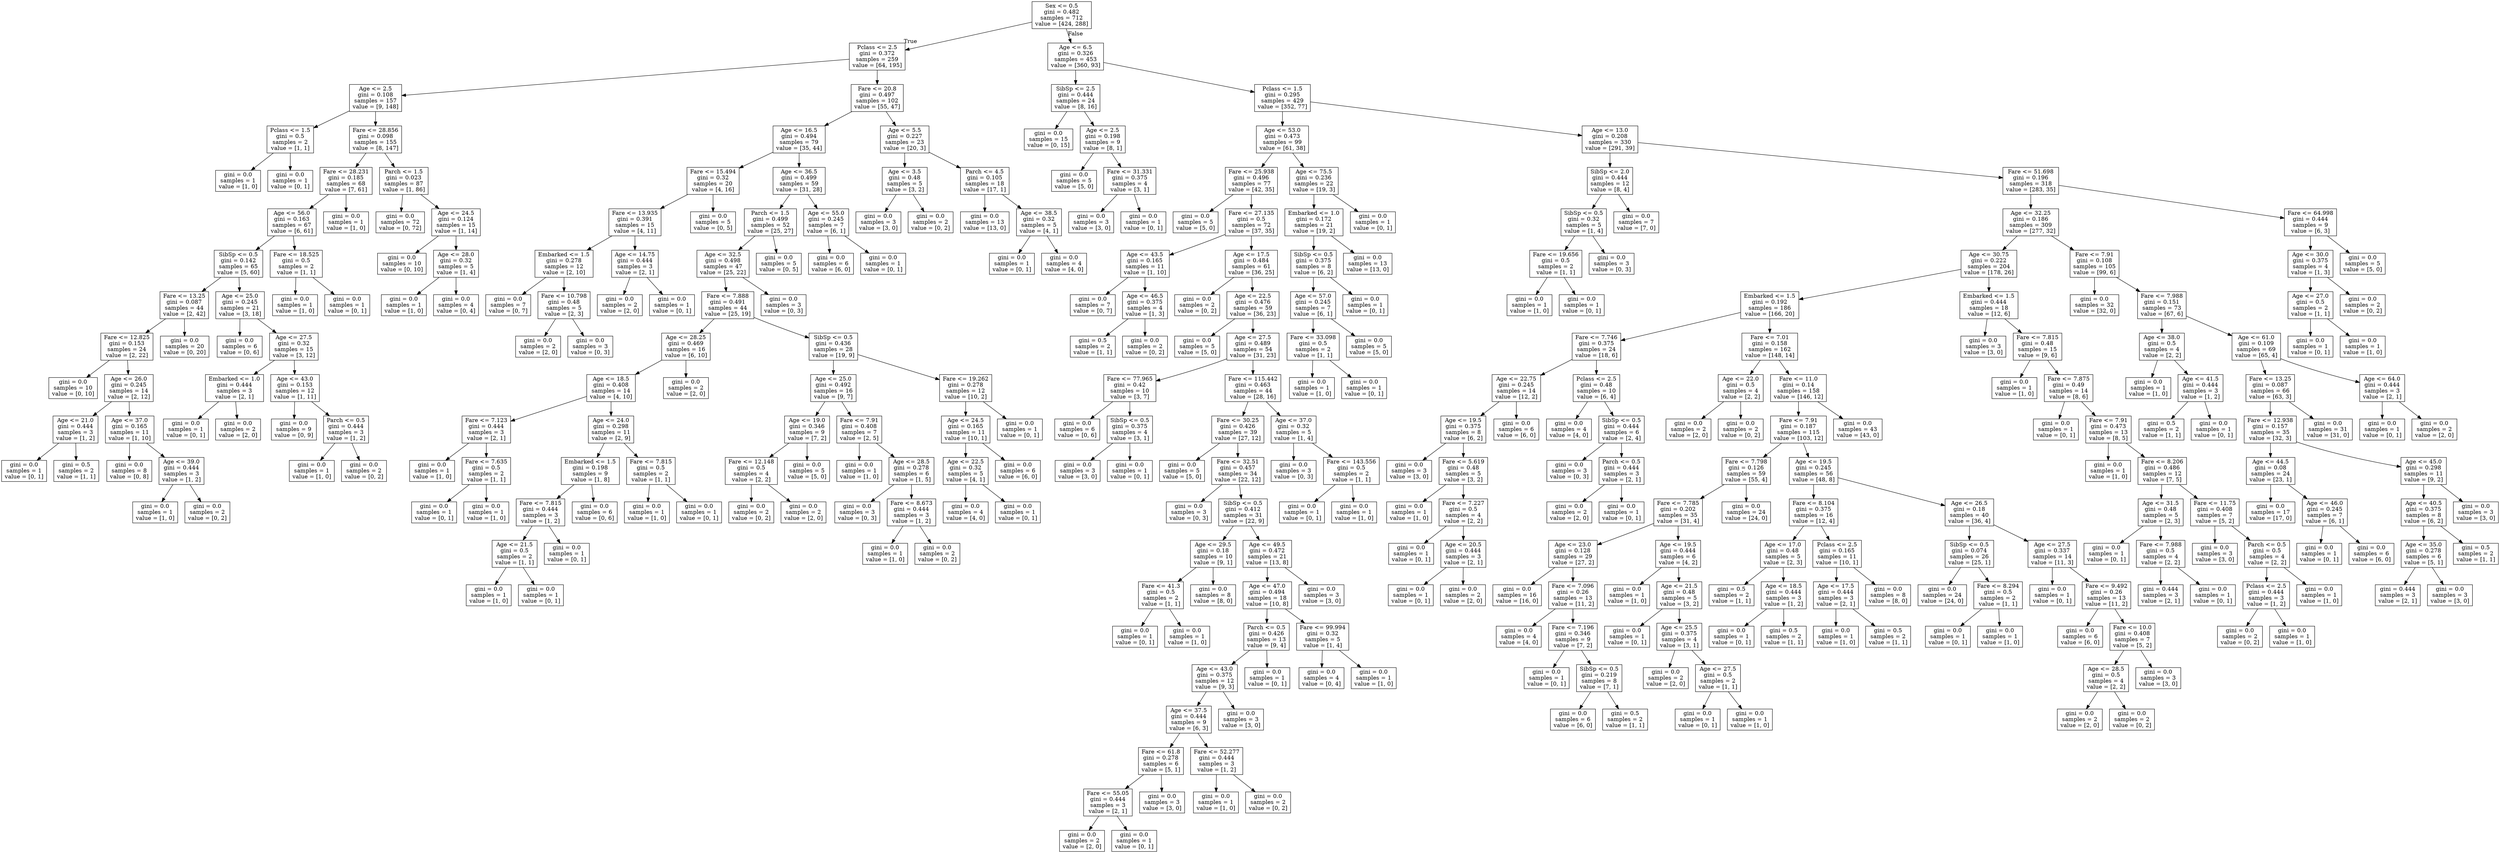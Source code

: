 digraph Tree {
node [shape=box] ;
0 [label="Sex <= 0.5\ngini = 0.482\nsamples = 712\nvalue = [424, 288]"] ;
1 [label="Pclass <= 2.5\ngini = 0.372\nsamples = 259\nvalue = [64, 195]"] ;
0 -> 1 [labeldistance=2.5, labelangle=45, headlabel="True"] ;
2 [label="Age <= 2.5\ngini = 0.108\nsamples = 157\nvalue = [9, 148]"] ;
1 -> 2 ;
3 [label="Pclass <= 1.5\ngini = 0.5\nsamples = 2\nvalue = [1, 1]"] ;
2 -> 3 ;
4 [label="gini = 0.0\nsamples = 1\nvalue = [1, 0]"] ;
3 -> 4 ;
5 [label="gini = 0.0\nsamples = 1\nvalue = [0, 1]"] ;
3 -> 5 ;
6 [label="Fare <= 28.856\ngini = 0.098\nsamples = 155\nvalue = [8, 147]"] ;
2 -> 6 ;
7 [label="Fare <= 28.231\ngini = 0.185\nsamples = 68\nvalue = [7, 61]"] ;
6 -> 7 ;
8 [label="Age <= 56.0\ngini = 0.163\nsamples = 67\nvalue = [6, 61]"] ;
7 -> 8 ;
9 [label="SibSp <= 0.5\ngini = 0.142\nsamples = 65\nvalue = [5, 60]"] ;
8 -> 9 ;
10 [label="Fare <= 13.25\ngini = 0.087\nsamples = 44\nvalue = [2, 42]"] ;
9 -> 10 ;
11 [label="Fare <= 12.825\ngini = 0.153\nsamples = 24\nvalue = [2, 22]"] ;
10 -> 11 ;
12 [label="gini = 0.0\nsamples = 10\nvalue = [0, 10]"] ;
11 -> 12 ;
13 [label="Age <= 26.0\ngini = 0.245\nsamples = 14\nvalue = [2, 12]"] ;
11 -> 13 ;
14 [label="Age <= 21.0\ngini = 0.444\nsamples = 3\nvalue = [1, 2]"] ;
13 -> 14 ;
15 [label="gini = 0.0\nsamples = 1\nvalue = [0, 1]"] ;
14 -> 15 ;
16 [label="gini = 0.5\nsamples = 2\nvalue = [1, 1]"] ;
14 -> 16 ;
17 [label="Age <= 37.0\ngini = 0.165\nsamples = 11\nvalue = [1, 10]"] ;
13 -> 17 ;
18 [label="gini = 0.0\nsamples = 8\nvalue = [0, 8]"] ;
17 -> 18 ;
19 [label="Age <= 39.0\ngini = 0.444\nsamples = 3\nvalue = [1, 2]"] ;
17 -> 19 ;
20 [label="gini = 0.0\nsamples = 1\nvalue = [1, 0]"] ;
19 -> 20 ;
21 [label="gini = 0.0\nsamples = 2\nvalue = [0, 2]"] ;
19 -> 21 ;
22 [label="gini = 0.0\nsamples = 20\nvalue = [0, 20]"] ;
10 -> 22 ;
23 [label="Age <= 25.0\ngini = 0.245\nsamples = 21\nvalue = [3, 18]"] ;
9 -> 23 ;
24 [label="gini = 0.0\nsamples = 6\nvalue = [0, 6]"] ;
23 -> 24 ;
25 [label="Age <= 27.5\ngini = 0.32\nsamples = 15\nvalue = [3, 12]"] ;
23 -> 25 ;
26 [label="Embarked <= 1.0\ngini = 0.444\nsamples = 3\nvalue = [2, 1]"] ;
25 -> 26 ;
27 [label="gini = 0.0\nsamples = 1\nvalue = [0, 1]"] ;
26 -> 27 ;
28 [label="gini = 0.0\nsamples = 2\nvalue = [2, 0]"] ;
26 -> 28 ;
29 [label="Age <= 43.0\ngini = 0.153\nsamples = 12\nvalue = [1, 11]"] ;
25 -> 29 ;
30 [label="gini = 0.0\nsamples = 9\nvalue = [0, 9]"] ;
29 -> 30 ;
31 [label="Parch <= 0.5\ngini = 0.444\nsamples = 3\nvalue = [1, 2]"] ;
29 -> 31 ;
32 [label="gini = 0.0\nsamples = 1\nvalue = [1, 0]"] ;
31 -> 32 ;
33 [label="gini = 0.0\nsamples = 2\nvalue = [0, 2]"] ;
31 -> 33 ;
34 [label="Fare <= 18.525\ngini = 0.5\nsamples = 2\nvalue = [1, 1]"] ;
8 -> 34 ;
35 [label="gini = 0.0\nsamples = 1\nvalue = [1, 0]"] ;
34 -> 35 ;
36 [label="gini = 0.0\nsamples = 1\nvalue = [0, 1]"] ;
34 -> 36 ;
37 [label="gini = 0.0\nsamples = 1\nvalue = [1, 0]"] ;
7 -> 37 ;
38 [label="Parch <= 1.5\ngini = 0.023\nsamples = 87\nvalue = [1, 86]"] ;
6 -> 38 ;
39 [label="gini = 0.0\nsamples = 72\nvalue = [0, 72]"] ;
38 -> 39 ;
40 [label="Age <= 24.5\ngini = 0.124\nsamples = 15\nvalue = [1, 14]"] ;
38 -> 40 ;
41 [label="gini = 0.0\nsamples = 10\nvalue = [0, 10]"] ;
40 -> 41 ;
42 [label="Age <= 28.0\ngini = 0.32\nsamples = 5\nvalue = [1, 4]"] ;
40 -> 42 ;
43 [label="gini = 0.0\nsamples = 1\nvalue = [1, 0]"] ;
42 -> 43 ;
44 [label="gini = 0.0\nsamples = 4\nvalue = [0, 4]"] ;
42 -> 44 ;
45 [label="Fare <= 20.8\ngini = 0.497\nsamples = 102\nvalue = [55, 47]"] ;
1 -> 45 ;
46 [label="Age <= 16.5\ngini = 0.494\nsamples = 79\nvalue = [35, 44]"] ;
45 -> 46 ;
47 [label="Fare <= 15.494\ngini = 0.32\nsamples = 20\nvalue = [4, 16]"] ;
46 -> 47 ;
48 [label="Fare <= 13.935\ngini = 0.391\nsamples = 15\nvalue = [4, 11]"] ;
47 -> 48 ;
49 [label="Embarked <= 1.5\ngini = 0.278\nsamples = 12\nvalue = [2, 10]"] ;
48 -> 49 ;
50 [label="gini = 0.0\nsamples = 7\nvalue = [0, 7]"] ;
49 -> 50 ;
51 [label="Fare <= 10.798\ngini = 0.48\nsamples = 5\nvalue = [2, 3]"] ;
49 -> 51 ;
52 [label="gini = 0.0\nsamples = 2\nvalue = [2, 0]"] ;
51 -> 52 ;
53 [label="gini = 0.0\nsamples = 3\nvalue = [0, 3]"] ;
51 -> 53 ;
54 [label="Age <= 14.75\ngini = 0.444\nsamples = 3\nvalue = [2, 1]"] ;
48 -> 54 ;
55 [label="gini = 0.0\nsamples = 2\nvalue = [2, 0]"] ;
54 -> 55 ;
56 [label="gini = 0.0\nsamples = 1\nvalue = [0, 1]"] ;
54 -> 56 ;
57 [label="gini = 0.0\nsamples = 5\nvalue = [0, 5]"] ;
47 -> 57 ;
58 [label="Age <= 36.5\ngini = 0.499\nsamples = 59\nvalue = [31, 28]"] ;
46 -> 58 ;
59 [label="Parch <= 1.5\ngini = 0.499\nsamples = 52\nvalue = [25, 27]"] ;
58 -> 59 ;
60 [label="Age <= 32.5\ngini = 0.498\nsamples = 47\nvalue = [25, 22]"] ;
59 -> 60 ;
61 [label="Fare <= 7.888\ngini = 0.491\nsamples = 44\nvalue = [25, 19]"] ;
60 -> 61 ;
62 [label="Age <= 28.25\ngini = 0.469\nsamples = 16\nvalue = [6, 10]"] ;
61 -> 62 ;
63 [label="Age <= 18.5\ngini = 0.408\nsamples = 14\nvalue = [4, 10]"] ;
62 -> 63 ;
64 [label="Fare <= 7.123\ngini = 0.444\nsamples = 3\nvalue = [2, 1]"] ;
63 -> 64 ;
65 [label="gini = 0.0\nsamples = 1\nvalue = [1, 0]"] ;
64 -> 65 ;
66 [label="Fare <= 7.635\ngini = 0.5\nsamples = 2\nvalue = [1, 1]"] ;
64 -> 66 ;
67 [label="gini = 0.0\nsamples = 1\nvalue = [0, 1]"] ;
66 -> 67 ;
68 [label="gini = 0.0\nsamples = 1\nvalue = [1, 0]"] ;
66 -> 68 ;
69 [label="Age <= 24.0\ngini = 0.298\nsamples = 11\nvalue = [2, 9]"] ;
63 -> 69 ;
70 [label="Embarked <= 1.5\ngini = 0.198\nsamples = 9\nvalue = [1, 8]"] ;
69 -> 70 ;
71 [label="Fare <= 7.815\ngini = 0.444\nsamples = 3\nvalue = [1, 2]"] ;
70 -> 71 ;
72 [label="Age <= 21.5\ngini = 0.5\nsamples = 2\nvalue = [1, 1]"] ;
71 -> 72 ;
73 [label="gini = 0.0\nsamples = 1\nvalue = [1, 0]"] ;
72 -> 73 ;
74 [label="gini = 0.0\nsamples = 1\nvalue = [0, 1]"] ;
72 -> 74 ;
75 [label="gini = 0.0\nsamples = 1\nvalue = [0, 1]"] ;
71 -> 75 ;
76 [label="gini = 0.0\nsamples = 6\nvalue = [0, 6]"] ;
70 -> 76 ;
77 [label="Fare <= 7.815\ngini = 0.5\nsamples = 2\nvalue = [1, 1]"] ;
69 -> 77 ;
78 [label="gini = 0.0\nsamples = 1\nvalue = [1, 0]"] ;
77 -> 78 ;
79 [label="gini = 0.0\nsamples = 1\nvalue = [0, 1]"] ;
77 -> 79 ;
80 [label="gini = 0.0\nsamples = 2\nvalue = [2, 0]"] ;
62 -> 80 ;
81 [label="SibSp <= 0.5\ngini = 0.436\nsamples = 28\nvalue = [19, 9]"] ;
61 -> 81 ;
82 [label="Age <= 25.0\ngini = 0.492\nsamples = 16\nvalue = [9, 7]"] ;
81 -> 82 ;
83 [label="Age <= 19.0\ngini = 0.346\nsamples = 9\nvalue = [7, 2]"] ;
82 -> 83 ;
84 [label="Fare <= 12.148\ngini = 0.5\nsamples = 4\nvalue = [2, 2]"] ;
83 -> 84 ;
85 [label="gini = 0.0\nsamples = 2\nvalue = [0, 2]"] ;
84 -> 85 ;
86 [label="gini = 0.0\nsamples = 2\nvalue = [2, 0]"] ;
84 -> 86 ;
87 [label="gini = 0.0\nsamples = 5\nvalue = [5, 0]"] ;
83 -> 87 ;
88 [label="Fare <= 7.91\ngini = 0.408\nsamples = 7\nvalue = [2, 5]"] ;
82 -> 88 ;
89 [label="gini = 0.0\nsamples = 1\nvalue = [1, 0]"] ;
88 -> 89 ;
90 [label="Age <= 28.5\ngini = 0.278\nsamples = 6\nvalue = [1, 5]"] ;
88 -> 90 ;
91 [label="gini = 0.0\nsamples = 3\nvalue = [0, 3]"] ;
90 -> 91 ;
92 [label="Fare <= 8.673\ngini = 0.444\nsamples = 3\nvalue = [1, 2]"] ;
90 -> 92 ;
93 [label="gini = 0.0\nsamples = 1\nvalue = [1, 0]"] ;
92 -> 93 ;
94 [label="gini = 0.0\nsamples = 2\nvalue = [0, 2]"] ;
92 -> 94 ;
95 [label="Fare <= 19.262\ngini = 0.278\nsamples = 12\nvalue = [10, 2]"] ;
81 -> 95 ;
96 [label="Age <= 24.5\ngini = 0.165\nsamples = 11\nvalue = [10, 1]"] ;
95 -> 96 ;
97 [label="Age <= 22.5\ngini = 0.32\nsamples = 5\nvalue = [4, 1]"] ;
96 -> 97 ;
98 [label="gini = 0.0\nsamples = 4\nvalue = [4, 0]"] ;
97 -> 98 ;
99 [label="gini = 0.0\nsamples = 1\nvalue = [0, 1]"] ;
97 -> 99 ;
100 [label="gini = 0.0\nsamples = 6\nvalue = [6, 0]"] ;
96 -> 100 ;
101 [label="gini = 0.0\nsamples = 1\nvalue = [0, 1]"] ;
95 -> 101 ;
102 [label="gini = 0.0\nsamples = 3\nvalue = [0, 3]"] ;
60 -> 102 ;
103 [label="gini = 0.0\nsamples = 5\nvalue = [0, 5]"] ;
59 -> 103 ;
104 [label="Age <= 55.0\ngini = 0.245\nsamples = 7\nvalue = [6, 1]"] ;
58 -> 104 ;
105 [label="gini = 0.0\nsamples = 6\nvalue = [6, 0]"] ;
104 -> 105 ;
106 [label="gini = 0.0\nsamples = 1\nvalue = [0, 1]"] ;
104 -> 106 ;
107 [label="Age <= 5.5\ngini = 0.227\nsamples = 23\nvalue = [20, 3]"] ;
45 -> 107 ;
108 [label="Age <= 3.5\ngini = 0.48\nsamples = 5\nvalue = [3, 2]"] ;
107 -> 108 ;
109 [label="gini = 0.0\nsamples = 3\nvalue = [3, 0]"] ;
108 -> 109 ;
110 [label="gini = 0.0\nsamples = 2\nvalue = [0, 2]"] ;
108 -> 110 ;
111 [label="Parch <= 4.5\ngini = 0.105\nsamples = 18\nvalue = [17, 1]"] ;
107 -> 111 ;
112 [label="gini = 0.0\nsamples = 13\nvalue = [13, 0]"] ;
111 -> 112 ;
113 [label="Age <= 38.5\ngini = 0.32\nsamples = 5\nvalue = [4, 1]"] ;
111 -> 113 ;
114 [label="gini = 0.0\nsamples = 1\nvalue = [0, 1]"] ;
113 -> 114 ;
115 [label="gini = 0.0\nsamples = 4\nvalue = [4, 0]"] ;
113 -> 115 ;
116 [label="Age <= 6.5\ngini = 0.326\nsamples = 453\nvalue = [360, 93]"] ;
0 -> 116 [labeldistance=2.5, labelangle=-45, headlabel="False"] ;
117 [label="SibSp <= 2.5\ngini = 0.444\nsamples = 24\nvalue = [8, 16]"] ;
116 -> 117 ;
118 [label="gini = 0.0\nsamples = 15\nvalue = [0, 15]"] ;
117 -> 118 ;
119 [label="Age <= 2.5\ngini = 0.198\nsamples = 9\nvalue = [8, 1]"] ;
117 -> 119 ;
120 [label="gini = 0.0\nsamples = 5\nvalue = [5, 0]"] ;
119 -> 120 ;
121 [label="Fare <= 31.331\ngini = 0.375\nsamples = 4\nvalue = [3, 1]"] ;
119 -> 121 ;
122 [label="gini = 0.0\nsamples = 3\nvalue = [3, 0]"] ;
121 -> 122 ;
123 [label="gini = 0.0\nsamples = 1\nvalue = [0, 1]"] ;
121 -> 123 ;
124 [label="Pclass <= 1.5\ngini = 0.295\nsamples = 429\nvalue = [352, 77]"] ;
116 -> 124 ;
125 [label="Age <= 53.0\ngini = 0.473\nsamples = 99\nvalue = [61, 38]"] ;
124 -> 125 ;
126 [label="Fare <= 25.938\ngini = 0.496\nsamples = 77\nvalue = [42, 35]"] ;
125 -> 126 ;
127 [label="gini = 0.0\nsamples = 5\nvalue = [5, 0]"] ;
126 -> 127 ;
128 [label="Fare <= 27.135\ngini = 0.5\nsamples = 72\nvalue = [37, 35]"] ;
126 -> 128 ;
129 [label="Age <= 43.5\ngini = 0.165\nsamples = 11\nvalue = [1, 10]"] ;
128 -> 129 ;
130 [label="gini = 0.0\nsamples = 7\nvalue = [0, 7]"] ;
129 -> 130 ;
131 [label="Age <= 46.5\ngini = 0.375\nsamples = 4\nvalue = [1, 3]"] ;
129 -> 131 ;
132 [label="gini = 0.5\nsamples = 2\nvalue = [1, 1]"] ;
131 -> 132 ;
133 [label="gini = 0.0\nsamples = 2\nvalue = [0, 2]"] ;
131 -> 133 ;
134 [label="Age <= 17.5\ngini = 0.484\nsamples = 61\nvalue = [36, 25]"] ;
128 -> 134 ;
135 [label="gini = 0.0\nsamples = 2\nvalue = [0, 2]"] ;
134 -> 135 ;
136 [label="Age <= 22.5\ngini = 0.476\nsamples = 59\nvalue = [36, 23]"] ;
134 -> 136 ;
137 [label="gini = 0.0\nsamples = 5\nvalue = [5, 0]"] ;
136 -> 137 ;
138 [label="Age <= 27.5\ngini = 0.489\nsamples = 54\nvalue = [31, 23]"] ;
136 -> 138 ;
139 [label="Fare <= 77.965\ngini = 0.42\nsamples = 10\nvalue = [3, 7]"] ;
138 -> 139 ;
140 [label="gini = 0.0\nsamples = 6\nvalue = [0, 6]"] ;
139 -> 140 ;
141 [label="SibSp <= 0.5\ngini = 0.375\nsamples = 4\nvalue = [3, 1]"] ;
139 -> 141 ;
142 [label="gini = 0.0\nsamples = 3\nvalue = [3, 0]"] ;
141 -> 142 ;
143 [label="gini = 0.0\nsamples = 1\nvalue = [0, 1]"] ;
141 -> 143 ;
144 [label="Fare <= 115.442\ngini = 0.463\nsamples = 44\nvalue = [28, 16]"] ;
138 -> 144 ;
145 [label="Fare <= 30.25\ngini = 0.426\nsamples = 39\nvalue = [27, 12]"] ;
144 -> 145 ;
146 [label="gini = 0.0\nsamples = 5\nvalue = [5, 0]"] ;
145 -> 146 ;
147 [label="Fare <= 32.51\ngini = 0.457\nsamples = 34\nvalue = [22, 12]"] ;
145 -> 147 ;
148 [label="gini = 0.0\nsamples = 3\nvalue = [0, 3]"] ;
147 -> 148 ;
149 [label="SibSp <= 0.5\ngini = 0.412\nsamples = 31\nvalue = [22, 9]"] ;
147 -> 149 ;
150 [label="Age <= 29.5\ngini = 0.18\nsamples = 10\nvalue = [9, 1]"] ;
149 -> 150 ;
151 [label="Fare <= 41.3\ngini = 0.5\nsamples = 2\nvalue = [1, 1]"] ;
150 -> 151 ;
152 [label="gini = 0.0\nsamples = 1\nvalue = [0, 1]"] ;
151 -> 152 ;
153 [label="gini = 0.0\nsamples = 1\nvalue = [1, 0]"] ;
151 -> 153 ;
154 [label="gini = 0.0\nsamples = 8\nvalue = [8, 0]"] ;
150 -> 154 ;
155 [label="Age <= 49.5\ngini = 0.472\nsamples = 21\nvalue = [13, 8]"] ;
149 -> 155 ;
156 [label="Age <= 47.0\ngini = 0.494\nsamples = 18\nvalue = [10, 8]"] ;
155 -> 156 ;
157 [label="Parch <= 0.5\ngini = 0.426\nsamples = 13\nvalue = [9, 4]"] ;
156 -> 157 ;
158 [label="Age <= 43.0\ngini = 0.375\nsamples = 12\nvalue = [9, 3]"] ;
157 -> 158 ;
159 [label="Age <= 37.5\ngini = 0.444\nsamples = 9\nvalue = [6, 3]"] ;
158 -> 159 ;
160 [label="Fare <= 61.8\ngini = 0.278\nsamples = 6\nvalue = [5, 1]"] ;
159 -> 160 ;
161 [label="Fare <= 55.05\ngini = 0.444\nsamples = 3\nvalue = [2, 1]"] ;
160 -> 161 ;
162 [label="gini = 0.0\nsamples = 2\nvalue = [2, 0]"] ;
161 -> 162 ;
163 [label="gini = 0.0\nsamples = 1\nvalue = [0, 1]"] ;
161 -> 163 ;
164 [label="gini = 0.0\nsamples = 3\nvalue = [3, 0]"] ;
160 -> 164 ;
165 [label="Fare <= 52.277\ngini = 0.444\nsamples = 3\nvalue = [1, 2]"] ;
159 -> 165 ;
166 [label="gini = 0.0\nsamples = 1\nvalue = [1, 0]"] ;
165 -> 166 ;
167 [label="gini = 0.0\nsamples = 2\nvalue = [0, 2]"] ;
165 -> 167 ;
168 [label="gini = 0.0\nsamples = 3\nvalue = [3, 0]"] ;
158 -> 168 ;
169 [label="gini = 0.0\nsamples = 1\nvalue = [0, 1]"] ;
157 -> 169 ;
170 [label="Fare <= 99.994\ngini = 0.32\nsamples = 5\nvalue = [1, 4]"] ;
156 -> 170 ;
171 [label="gini = 0.0\nsamples = 4\nvalue = [0, 4]"] ;
170 -> 171 ;
172 [label="gini = 0.0\nsamples = 1\nvalue = [1, 0]"] ;
170 -> 172 ;
173 [label="gini = 0.0\nsamples = 3\nvalue = [3, 0]"] ;
155 -> 173 ;
174 [label="Age <= 37.0\ngini = 0.32\nsamples = 5\nvalue = [1, 4]"] ;
144 -> 174 ;
175 [label="gini = 0.0\nsamples = 3\nvalue = [0, 3]"] ;
174 -> 175 ;
176 [label="Fare <= 143.556\ngini = 0.5\nsamples = 2\nvalue = [1, 1]"] ;
174 -> 176 ;
177 [label="gini = 0.0\nsamples = 1\nvalue = [0, 1]"] ;
176 -> 177 ;
178 [label="gini = 0.0\nsamples = 1\nvalue = [1, 0]"] ;
176 -> 178 ;
179 [label="Age <= 75.5\ngini = 0.236\nsamples = 22\nvalue = [19, 3]"] ;
125 -> 179 ;
180 [label="Embarked <= 1.0\ngini = 0.172\nsamples = 21\nvalue = [19, 2]"] ;
179 -> 180 ;
181 [label="SibSp <= 0.5\ngini = 0.375\nsamples = 8\nvalue = [6, 2]"] ;
180 -> 181 ;
182 [label="Age <= 57.0\ngini = 0.245\nsamples = 7\nvalue = [6, 1]"] ;
181 -> 182 ;
183 [label="Fare <= 33.098\ngini = 0.5\nsamples = 2\nvalue = [1, 1]"] ;
182 -> 183 ;
184 [label="gini = 0.0\nsamples = 1\nvalue = [1, 0]"] ;
183 -> 184 ;
185 [label="gini = 0.0\nsamples = 1\nvalue = [0, 1]"] ;
183 -> 185 ;
186 [label="gini = 0.0\nsamples = 5\nvalue = [5, 0]"] ;
182 -> 186 ;
187 [label="gini = 0.0\nsamples = 1\nvalue = [0, 1]"] ;
181 -> 187 ;
188 [label="gini = 0.0\nsamples = 13\nvalue = [13, 0]"] ;
180 -> 188 ;
189 [label="gini = 0.0\nsamples = 1\nvalue = [0, 1]"] ;
179 -> 189 ;
190 [label="Age <= 13.0\ngini = 0.208\nsamples = 330\nvalue = [291, 39]"] ;
124 -> 190 ;
191 [label="SibSp <= 2.0\ngini = 0.444\nsamples = 12\nvalue = [8, 4]"] ;
190 -> 191 ;
192 [label="SibSp <= 0.5\ngini = 0.32\nsamples = 5\nvalue = [1, 4]"] ;
191 -> 192 ;
193 [label="Fare <= 19.656\ngini = 0.5\nsamples = 2\nvalue = [1, 1]"] ;
192 -> 193 ;
194 [label="gini = 0.0\nsamples = 1\nvalue = [1, 0]"] ;
193 -> 194 ;
195 [label="gini = 0.0\nsamples = 1\nvalue = [0, 1]"] ;
193 -> 195 ;
196 [label="gini = 0.0\nsamples = 3\nvalue = [0, 3]"] ;
192 -> 196 ;
197 [label="gini = 0.0\nsamples = 7\nvalue = [7, 0]"] ;
191 -> 197 ;
198 [label="Fare <= 51.698\ngini = 0.196\nsamples = 318\nvalue = [283, 35]"] ;
190 -> 198 ;
199 [label="Age <= 32.25\ngini = 0.186\nsamples = 309\nvalue = [277, 32]"] ;
198 -> 199 ;
200 [label="Age <= 30.75\ngini = 0.222\nsamples = 204\nvalue = [178, 26]"] ;
199 -> 200 ;
201 [label="Embarked <= 1.5\ngini = 0.192\nsamples = 186\nvalue = [166, 20]"] ;
200 -> 201 ;
202 [label="Fare <= 7.746\ngini = 0.375\nsamples = 24\nvalue = [18, 6]"] ;
201 -> 202 ;
203 [label="Age <= 22.75\ngini = 0.245\nsamples = 14\nvalue = [12, 2]"] ;
202 -> 203 ;
204 [label="Age <= 19.5\ngini = 0.375\nsamples = 8\nvalue = [6, 2]"] ;
203 -> 204 ;
205 [label="gini = 0.0\nsamples = 3\nvalue = [3, 0]"] ;
204 -> 205 ;
206 [label="Fare <= 5.619\ngini = 0.48\nsamples = 5\nvalue = [3, 2]"] ;
204 -> 206 ;
207 [label="gini = 0.0\nsamples = 1\nvalue = [1, 0]"] ;
206 -> 207 ;
208 [label="Fare <= 7.227\ngini = 0.5\nsamples = 4\nvalue = [2, 2]"] ;
206 -> 208 ;
209 [label="gini = 0.0\nsamples = 1\nvalue = [0, 1]"] ;
208 -> 209 ;
210 [label="Age <= 20.5\ngini = 0.444\nsamples = 3\nvalue = [2, 1]"] ;
208 -> 210 ;
211 [label="gini = 0.0\nsamples = 1\nvalue = [0, 1]"] ;
210 -> 211 ;
212 [label="gini = 0.0\nsamples = 2\nvalue = [2, 0]"] ;
210 -> 212 ;
213 [label="gini = 0.0\nsamples = 6\nvalue = [6, 0]"] ;
203 -> 213 ;
214 [label="Pclass <= 2.5\ngini = 0.48\nsamples = 10\nvalue = [6, 4]"] ;
202 -> 214 ;
215 [label="gini = 0.0\nsamples = 4\nvalue = [4, 0]"] ;
214 -> 215 ;
216 [label="SibSp <= 0.5\ngini = 0.444\nsamples = 6\nvalue = [2, 4]"] ;
214 -> 216 ;
217 [label="gini = 0.0\nsamples = 3\nvalue = [0, 3]"] ;
216 -> 217 ;
218 [label="Parch <= 0.5\ngini = 0.444\nsamples = 3\nvalue = [2, 1]"] ;
216 -> 218 ;
219 [label="gini = 0.0\nsamples = 2\nvalue = [2, 0]"] ;
218 -> 219 ;
220 [label="gini = 0.0\nsamples = 1\nvalue = [0, 1]"] ;
218 -> 220 ;
221 [label="Fare <= 7.01\ngini = 0.158\nsamples = 162\nvalue = [148, 14]"] ;
201 -> 221 ;
222 [label="Age <= 22.0\ngini = 0.5\nsamples = 4\nvalue = [2, 2]"] ;
221 -> 222 ;
223 [label="gini = 0.0\nsamples = 2\nvalue = [2, 0]"] ;
222 -> 223 ;
224 [label="gini = 0.0\nsamples = 2\nvalue = [0, 2]"] ;
222 -> 224 ;
225 [label="Fare <= 11.0\ngini = 0.14\nsamples = 158\nvalue = [146, 12]"] ;
221 -> 225 ;
226 [label="Fare <= 7.91\ngini = 0.187\nsamples = 115\nvalue = [103, 12]"] ;
225 -> 226 ;
227 [label="Fare <= 7.798\ngini = 0.126\nsamples = 59\nvalue = [55, 4]"] ;
226 -> 227 ;
228 [label="Fare <= 7.785\ngini = 0.202\nsamples = 35\nvalue = [31, 4]"] ;
227 -> 228 ;
229 [label="Age <= 23.0\ngini = 0.128\nsamples = 29\nvalue = [27, 2]"] ;
228 -> 229 ;
230 [label="gini = 0.0\nsamples = 16\nvalue = [16, 0]"] ;
229 -> 230 ;
231 [label="Fare <= 7.096\ngini = 0.26\nsamples = 13\nvalue = [11, 2]"] ;
229 -> 231 ;
232 [label="gini = 0.0\nsamples = 4\nvalue = [4, 0]"] ;
231 -> 232 ;
233 [label="Fare <= 7.196\ngini = 0.346\nsamples = 9\nvalue = [7, 2]"] ;
231 -> 233 ;
234 [label="gini = 0.0\nsamples = 1\nvalue = [0, 1]"] ;
233 -> 234 ;
235 [label="SibSp <= 0.5\ngini = 0.219\nsamples = 8\nvalue = [7, 1]"] ;
233 -> 235 ;
236 [label="gini = 0.0\nsamples = 6\nvalue = [6, 0]"] ;
235 -> 236 ;
237 [label="gini = 0.5\nsamples = 2\nvalue = [1, 1]"] ;
235 -> 237 ;
238 [label="Age <= 19.5\ngini = 0.444\nsamples = 6\nvalue = [4, 2]"] ;
228 -> 238 ;
239 [label="gini = 0.0\nsamples = 1\nvalue = [1, 0]"] ;
238 -> 239 ;
240 [label="Age <= 21.5\ngini = 0.48\nsamples = 5\nvalue = [3, 2]"] ;
238 -> 240 ;
241 [label="gini = 0.0\nsamples = 1\nvalue = [0, 1]"] ;
240 -> 241 ;
242 [label="Age <= 25.5\ngini = 0.375\nsamples = 4\nvalue = [3, 1]"] ;
240 -> 242 ;
243 [label="gini = 0.0\nsamples = 2\nvalue = [2, 0]"] ;
242 -> 243 ;
244 [label="Age <= 27.5\ngini = 0.5\nsamples = 2\nvalue = [1, 1]"] ;
242 -> 244 ;
245 [label="gini = 0.0\nsamples = 1\nvalue = [0, 1]"] ;
244 -> 245 ;
246 [label="gini = 0.0\nsamples = 1\nvalue = [1, 0]"] ;
244 -> 246 ;
247 [label="gini = 0.0\nsamples = 24\nvalue = [24, 0]"] ;
227 -> 247 ;
248 [label="Age <= 19.5\ngini = 0.245\nsamples = 56\nvalue = [48, 8]"] ;
226 -> 248 ;
249 [label="Fare <= 8.104\ngini = 0.375\nsamples = 16\nvalue = [12, 4]"] ;
248 -> 249 ;
250 [label="Age <= 17.0\ngini = 0.48\nsamples = 5\nvalue = [2, 3]"] ;
249 -> 250 ;
251 [label="gini = 0.5\nsamples = 2\nvalue = [1, 1]"] ;
250 -> 251 ;
252 [label="Age <= 18.5\ngini = 0.444\nsamples = 3\nvalue = [1, 2]"] ;
250 -> 252 ;
253 [label="gini = 0.0\nsamples = 1\nvalue = [0, 1]"] ;
252 -> 253 ;
254 [label="gini = 0.5\nsamples = 2\nvalue = [1, 1]"] ;
252 -> 254 ;
255 [label="Pclass <= 2.5\ngini = 0.165\nsamples = 11\nvalue = [10, 1]"] ;
249 -> 255 ;
256 [label="Age <= 17.5\ngini = 0.444\nsamples = 3\nvalue = [2, 1]"] ;
255 -> 256 ;
257 [label="gini = 0.0\nsamples = 1\nvalue = [1, 0]"] ;
256 -> 257 ;
258 [label="gini = 0.5\nsamples = 2\nvalue = [1, 1]"] ;
256 -> 258 ;
259 [label="gini = 0.0\nsamples = 8\nvalue = [8, 0]"] ;
255 -> 259 ;
260 [label="Age <= 26.5\ngini = 0.18\nsamples = 40\nvalue = [36, 4]"] ;
248 -> 260 ;
261 [label="SibSp <= 0.5\ngini = 0.074\nsamples = 26\nvalue = [25, 1]"] ;
260 -> 261 ;
262 [label="gini = 0.0\nsamples = 24\nvalue = [24, 0]"] ;
261 -> 262 ;
263 [label="Fare <= 8.294\ngini = 0.5\nsamples = 2\nvalue = [1, 1]"] ;
261 -> 263 ;
264 [label="gini = 0.0\nsamples = 1\nvalue = [0, 1]"] ;
263 -> 264 ;
265 [label="gini = 0.0\nsamples = 1\nvalue = [1, 0]"] ;
263 -> 265 ;
266 [label="Age <= 27.5\ngini = 0.337\nsamples = 14\nvalue = [11, 3]"] ;
260 -> 266 ;
267 [label="gini = 0.0\nsamples = 1\nvalue = [0, 1]"] ;
266 -> 267 ;
268 [label="Fare <= 9.492\ngini = 0.26\nsamples = 13\nvalue = [11, 2]"] ;
266 -> 268 ;
269 [label="gini = 0.0\nsamples = 6\nvalue = [6, 0]"] ;
268 -> 269 ;
270 [label="Fare <= 10.0\ngini = 0.408\nsamples = 7\nvalue = [5, 2]"] ;
268 -> 270 ;
271 [label="Age <= 28.5\ngini = 0.5\nsamples = 4\nvalue = [2, 2]"] ;
270 -> 271 ;
272 [label="gini = 0.0\nsamples = 2\nvalue = [2, 0]"] ;
271 -> 272 ;
273 [label="gini = 0.0\nsamples = 2\nvalue = [0, 2]"] ;
271 -> 273 ;
274 [label="gini = 0.0\nsamples = 3\nvalue = [3, 0]"] ;
270 -> 274 ;
275 [label="gini = 0.0\nsamples = 43\nvalue = [43, 0]"] ;
225 -> 275 ;
276 [label="Embarked <= 1.5\ngini = 0.444\nsamples = 18\nvalue = [12, 6]"] ;
200 -> 276 ;
277 [label="gini = 0.0\nsamples = 3\nvalue = [3, 0]"] ;
276 -> 277 ;
278 [label="Fare <= 7.815\ngini = 0.48\nsamples = 15\nvalue = [9, 6]"] ;
276 -> 278 ;
279 [label="gini = 0.0\nsamples = 1\nvalue = [1, 0]"] ;
278 -> 279 ;
280 [label="Fare <= 7.875\ngini = 0.49\nsamples = 14\nvalue = [8, 6]"] ;
278 -> 280 ;
281 [label="gini = 0.0\nsamples = 1\nvalue = [0, 1]"] ;
280 -> 281 ;
282 [label="Fare <= 7.91\ngini = 0.473\nsamples = 13\nvalue = [8, 5]"] ;
280 -> 282 ;
283 [label="gini = 0.0\nsamples = 1\nvalue = [1, 0]"] ;
282 -> 283 ;
284 [label="Fare <= 8.206\ngini = 0.486\nsamples = 12\nvalue = [7, 5]"] ;
282 -> 284 ;
285 [label="Age <= 31.5\ngini = 0.48\nsamples = 5\nvalue = [2, 3]"] ;
284 -> 285 ;
286 [label="gini = 0.0\nsamples = 1\nvalue = [0, 1]"] ;
285 -> 286 ;
287 [label="Fare <= 7.988\ngini = 0.5\nsamples = 4\nvalue = [2, 2]"] ;
285 -> 287 ;
288 [label="gini = 0.444\nsamples = 3\nvalue = [2, 1]"] ;
287 -> 288 ;
289 [label="gini = 0.0\nsamples = 1\nvalue = [0, 1]"] ;
287 -> 289 ;
290 [label="Fare <= 11.75\ngini = 0.408\nsamples = 7\nvalue = [5, 2]"] ;
284 -> 290 ;
291 [label="gini = 0.0\nsamples = 3\nvalue = [3, 0]"] ;
290 -> 291 ;
292 [label="Parch <= 0.5\ngini = 0.5\nsamples = 4\nvalue = [2, 2]"] ;
290 -> 292 ;
293 [label="Pclass <= 2.5\ngini = 0.444\nsamples = 3\nvalue = [1, 2]"] ;
292 -> 293 ;
294 [label="gini = 0.0\nsamples = 2\nvalue = [0, 2]"] ;
293 -> 294 ;
295 [label="gini = 0.0\nsamples = 1\nvalue = [1, 0]"] ;
293 -> 295 ;
296 [label="gini = 0.0\nsamples = 1\nvalue = [1, 0]"] ;
292 -> 296 ;
297 [label="Fare <= 7.91\ngini = 0.108\nsamples = 105\nvalue = [99, 6]"] ;
199 -> 297 ;
298 [label="gini = 0.0\nsamples = 32\nvalue = [32, 0]"] ;
297 -> 298 ;
299 [label="Fare <= 7.988\ngini = 0.151\nsamples = 73\nvalue = [67, 6]"] ;
297 -> 299 ;
300 [label="Age <= 38.0\ngini = 0.5\nsamples = 4\nvalue = [2, 2]"] ;
299 -> 300 ;
301 [label="gini = 0.0\nsamples = 1\nvalue = [1, 0]"] ;
300 -> 301 ;
302 [label="Age <= 41.5\ngini = 0.444\nsamples = 3\nvalue = [1, 2]"] ;
300 -> 302 ;
303 [label="gini = 0.5\nsamples = 2\nvalue = [1, 1]"] ;
302 -> 303 ;
304 [label="gini = 0.0\nsamples = 1\nvalue = [0, 1]"] ;
302 -> 304 ;
305 [label="Age <= 61.0\ngini = 0.109\nsamples = 69\nvalue = [65, 4]"] ;
299 -> 305 ;
306 [label="Fare <= 13.25\ngini = 0.087\nsamples = 66\nvalue = [63, 3]"] ;
305 -> 306 ;
307 [label="Fare <= 12.938\ngini = 0.157\nsamples = 35\nvalue = [32, 3]"] ;
306 -> 307 ;
308 [label="Age <= 44.5\ngini = 0.08\nsamples = 24\nvalue = [23, 1]"] ;
307 -> 308 ;
309 [label="gini = 0.0\nsamples = 17\nvalue = [17, 0]"] ;
308 -> 309 ;
310 [label="Age <= 46.0\ngini = 0.245\nsamples = 7\nvalue = [6, 1]"] ;
308 -> 310 ;
311 [label="gini = 0.0\nsamples = 1\nvalue = [0, 1]"] ;
310 -> 311 ;
312 [label="gini = 0.0\nsamples = 6\nvalue = [6, 0]"] ;
310 -> 312 ;
313 [label="Age <= 45.0\ngini = 0.298\nsamples = 11\nvalue = [9, 2]"] ;
307 -> 313 ;
314 [label="Age <= 40.5\ngini = 0.375\nsamples = 8\nvalue = [6, 2]"] ;
313 -> 314 ;
315 [label="Age <= 35.0\ngini = 0.278\nsamples = 6\nvalue = [5, 1]"] ;
314 -> 315 ;
316 [label="gini = 0.444\nsamples = 3\nvalue = [2, 1]"] ;
315 -> 316 ;
317 [label="gini = 0.0\nsamples = 3\nvalue = [3, 0]"] ;
315 -> 317 ;
318 [label="gini = 0.5\nsamples = 2\nvalue = [1, 1]"] ;
314 -> 318 ;
319 [label="gini = 0.0\nsamples = 3\nvalue = [3, 0]"] ;
313 -> 319 ;
320 [label="gini = 0.0\nsamples = 31\nvalue = [31, 0]"] ;
306 -> 320 ;
321 [label="Age <= 64.0\ngini = 0.444\nsamples = 3\nvalue = [2, 1]"] ;
305 -> 321 ;
322 [label="gini = 0.0\nsamples = 1\nvalue = [0, 1]"] ;
321 -> 322 ;
323 [label="gini = 0.0\nsamples = 2\nvalue = [2, 0]"] ;
321 -> 323 ;
324 [label="Fare <= 64.998\ngini = 0.444\nsamples = 9\nvalue = [6, 3]"] ;
198 -> 324 ;
325 [label="Age <= 30.0\ngini = 0.375\nsamples = 4\nvalue = [1, 3]"] ;
324 -> 325 ;
326 [label="Age <= 27.0\ngini = 0.5\nsamples = 2\nvalue = [1, 1]"] ;
325 -> 326 ;
327 [label="gini = 0.0\nsamples = 1\nvalue = [0, 1]"] ;
326 -> 327 ;
328 [label="gini = 0.0\nsamples = 1\nvalue = [1, 0]"] ;
326 -> 328 ;
329 [label="gini = 0.0\nsamples = 2\nvalue = [0, 2]"] ;
325 -> 329 ;
330 [label="gini = 0.0\nsamples = 5\nvalue = [5, 0]"] ;
324 -> 330 ;
}